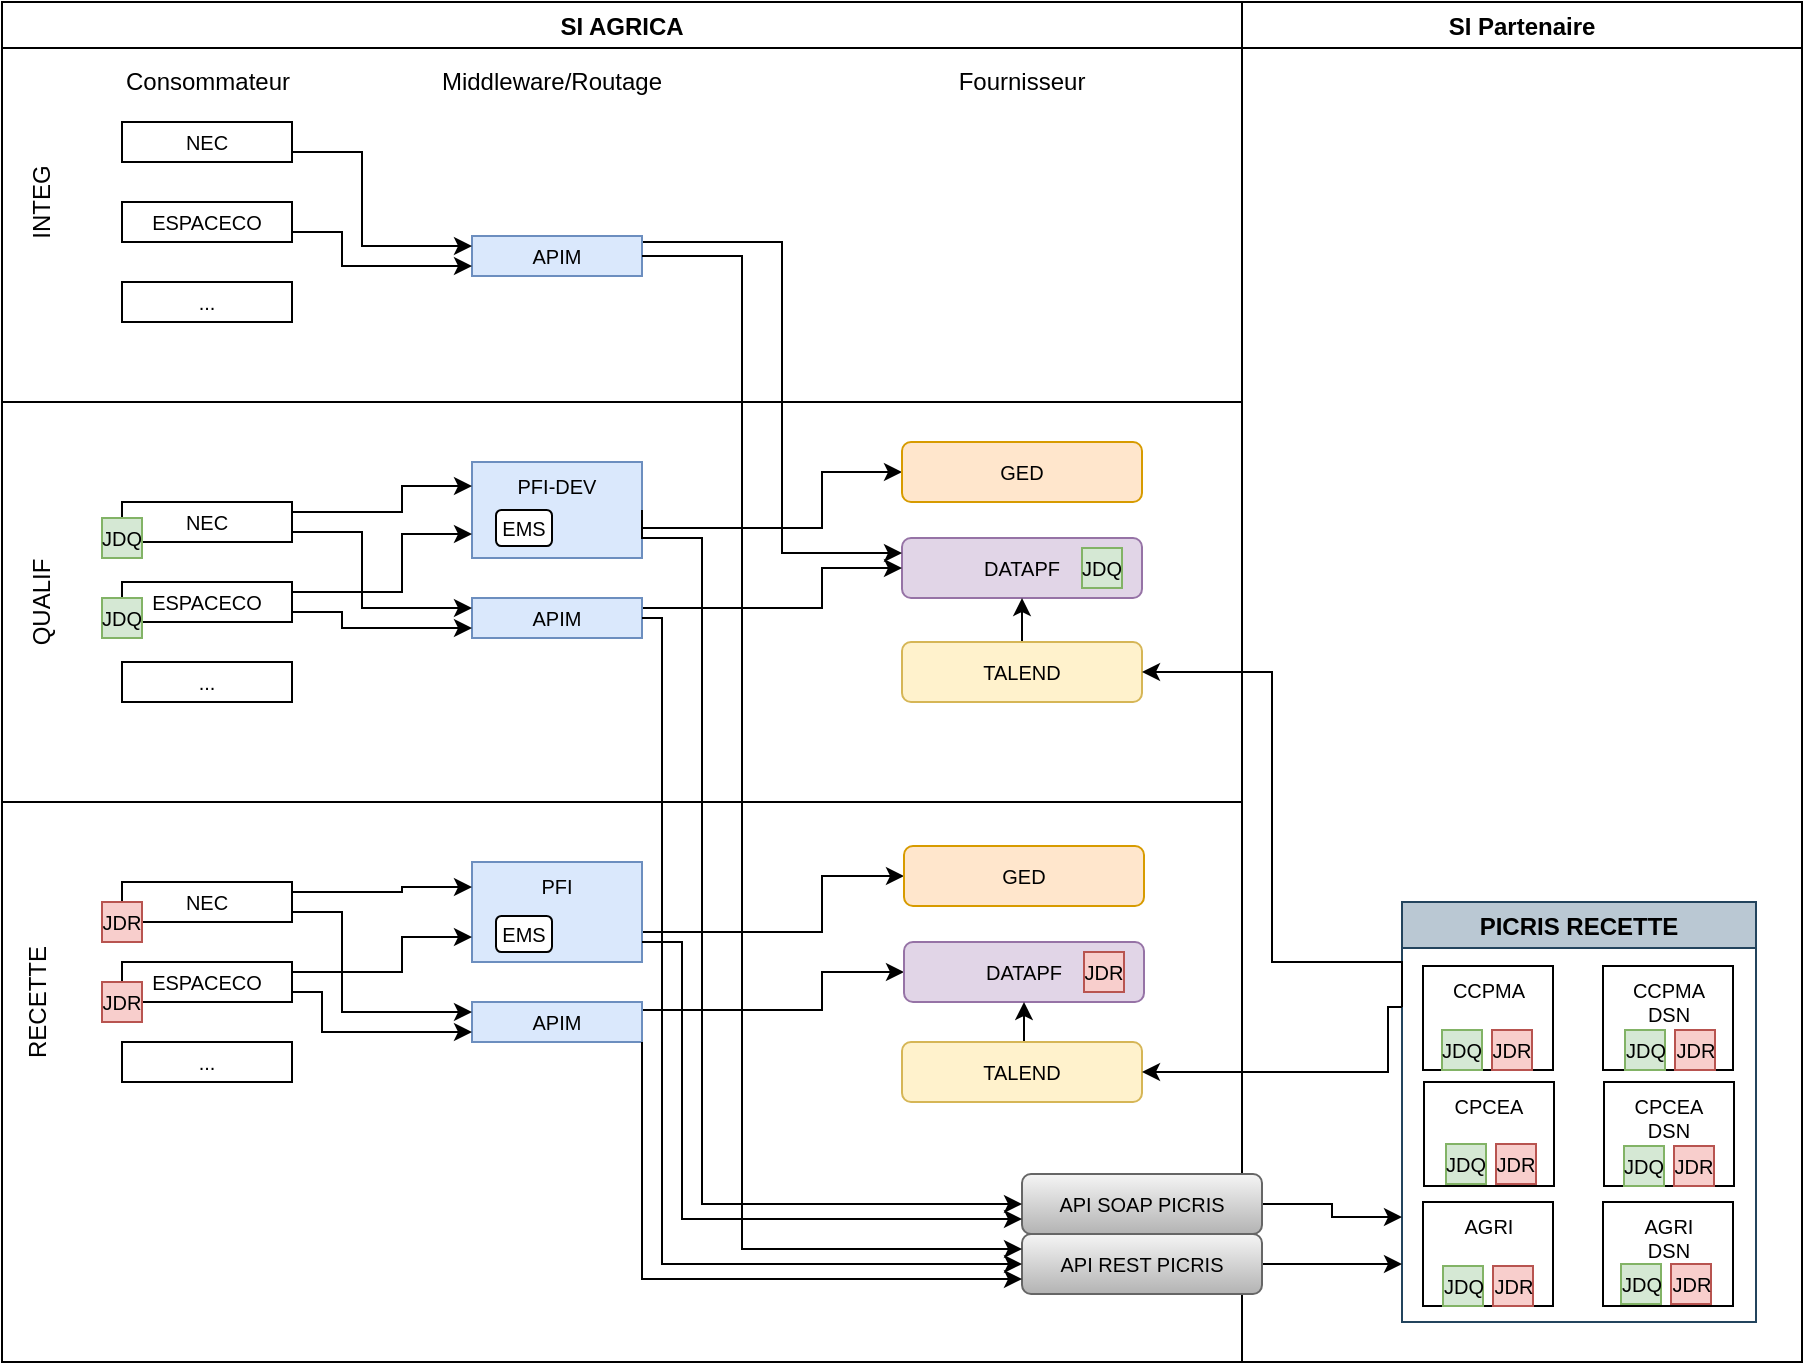 <mxfile version="14.2.5" type="github">
  <diagram id="UtawWkkkuRNCDnRygqRu" name="Page-1">
    <mxGraphModel dx="1104" dy="1046" grid="1" gridSize="10" guides="1" tooltips="1" connect="1" arrows="1" fold="1" page="1" pageScale="1" pageWidth="827" pageHeight="1169" math="0" shadow="0">
      <root>
        <mxCell id="0" />
        <mxCell id="1" parent="0" />
        <mxCell id="fi5G1cxpYTyHCKTgN4Be-5" value="SI AGRICA" style="swimlane;" parent="1" vertex="1">
          <mxGeometry x="10" width="620" height="680" as="geometry" />
        </mxCell>
        <mxCell id="fi5G1cxpYTyHCKTgN4Be-16" value="RECETTE" style="text;html=1;strokeColor=none;fillColor=none;align=center;verticalAlign=middle;whiteSpace=wrap;rounded=0;rotation=-90;" parent="fi5G1cxpYTyHCKTgN4Be-5" vertex="1">
          <mxGeometry x="-2" y="490" width="40" height="20" as="geometry" />
        </mxCell>
        <mxCell id="fi5G1cxpYTyHCKTgN4Be-17" value="QUALIF" style="text;html=1;strokeColor=none;fillColor=none;align=center;verticalAlign=middle;whiteSpace=wrap;rounded=0;rotation=-90;" parent="fi5G1cxpYTyHCKTgN4Be-5" vertex="1">
          <mxGeometry y="290" width="40" height="20" as="geometry" />
        </mxCell>
        <mxCell id="fi5G1cxpYTyHCKTgN4Be-38" value="INTEG" style="text;html=1;strokeColor=none;fillColor=none;align=center;verticalAlign=middle;whiteSpace=wrap;rounded=0;rotation=-90;" parent="fi5G1cxpYTyHCKTgN4Be-5" vertex="1">
          <mxGeometry y="90" width="40" height="20" as="geometry" />
        </mxCell>
        <mxCell id="fi5G1cxpYTyHCKTgN4Be-39" value="DATAPF" style="rounded=1;whiteSpace=wrap;html=1;fontSize=10;fillColor=#e1d5e7;strokeColor=#9673a6;" parent="fi5G1cxpYTyHCKTgN4Be-5" vertex="1">
          <mxGeometry x="450" y="268" width="120" height="30" as="geometry" />
        </mxCell>
        <mxCell id="fi5G1cxpYTyHCKTgN4Be-114" style="edgeStyle=orthogonalEdgeStyle;rounded=0;orthogonalLoop=1;jettySize=auto;html=1;entryX=0;entryY=0.5;entryDx=0;entryDy=0;fontSize=10;exitX=1;exitY=0.25;exitDx=0;exitDy=0;" parent="fi5G1cxpYTyHCKTgN4Be-5" source="fi5G1cxpYTyHCKTgN4Be-41" target="fi5G1cxpYTyHCKTgN4Be-56" edge="1">
          <mxGeometry relative="1" as="geometry">
            <Array as="points">
              <mxPoint x="410" y="263" />
              <mxPoint x="410" y="235" />
            </Array>
          </mxGeometry>
        </mxCell>
        <mxCell id="fi5G1cxpYTyHCKTgN4Be-41" value="PFI-DEV" style="rounded=0;whiteSpace=wrap;html=1;fontSize=10;fillColor=#dae8fc;strokeColor=#6c8ebf;verticalAlign=top;" parent="fi5G1cxpYTyHCKTgN4Be-5" vertex="1">
          <mxGeometry x="235" y="230" width="85" height="48" as="geometry" />
        </mxCell>
        <mxCell id="fi5G1cxpYTyHCKTgN4Be-115" style="edgeStyle=orthogonalEdgeStyle;rounded=0;orthogonalLoop=1;jettySize=auto;html=1;entryX=0;entryY=0.5;entryDx=0;entryDy=0;fontSize=10;exitX=1;exitY=0.25;exitDx=0;exitDy=0;" parent="fi5G1cxpYTyHCKTgN4Be-5" source="fi5G1cxpYTyHCKTgN4Be-42" target="fi5G1cxpYTyHCKTgN4Be-61" edge="1">
          <mxGeometry relative="1" as="geometry">
            <mxPoint x="320" y="460" as="sourcePoint" />
            <Array as="points">
              <mxPoint x="410" y="465" />
              <mxPoint x="410" y="437" />
            </Array>
          </mxGeometry>
        </mxCell>
        <mxCell id="fi5G1cxpYTyHCKTgN4Be-42" value="PFI" style="rounded=0;whiteSpace=wrap;html=1;fontSize=10;fillColor=#dae8fc;strokeColor=#6c8ebf;verticalAlign=top;" parent="fi5G1cxpYTyHCKTgN4Be-5" vertex="1">
          <mxGeometry x="235" y="430" width="85" height="50" as="geometry" />
        </mxCell>
        <mxCell id="fi5G1cxpYTyHCKTgN4Be-80" style="edgeStyle=orthogonalEdgeStyle;rounded=0;orthogonalLoop=1;jettySize=auto;html=1;entryX=0;entryY=0.5;entryDx=0;entryDy=0;fontSize=10;exitX=1;exitY=0.25;exitDx=0;exitDy=0;" parent="fi5G1cxpYTyHCKTgN4Be-5" source="fi5G1cxpYTyHCKTgN4Be-43" target="fi5G1cxpYTyHCKTgN4Be-39" edge="1">
          <mxGeometry relative="1" as="geometry">
            <Array as="points">
              <mxPoint x="410" y="303" />
              <mxPoint x="410" y="283" />
            </Array>
          </mxGeometry>
        </mxCell>
        <mxCell id="fi5G1cxpYTyHCKTgN4Be-43" value="APIM" style="rounded=0;whiteSpace=wrap;html=1;fontSize=10;fillColor=#dae8fc;strokeColor=#6c8ebf;" parent="fi5G1cxpYTyHCKTgN4Be-5" vertex="1">
          <mxGeometry x="235" y="298" width="85" height="20" as="geometry" />
        </mxCell>
        <mxCell id="fi5G1cxpYTyHCKTgN4Be-81" style="edgeStyle=orthogonalEdgeStyle;rounded=0;orthogonalLoop=1;jettySize=auto;html=1;entryX=0;entryY=0.5;entryDx=0;entryDy=0;fontSize=10;exitX=1;exitY=0;exitDx=0;exitDy=0;exitPerimeter=0;" parent="fi5G1cxpYTyHCKTgN4Be-5" target="fi5G1cxpYTyHCKTgN4Be-60" edge="1">
          <mxGeometry relative="1" as="geometry">
            <mxPoint x="320" y="504" as="sourcePoint" />
            <mxPoint x="430" y="489" as="targetPoint" />
            <Array as="points">
              <mxPoint x="410" y="504" />
              <mxPoint x="410" y="485" />
            </Array>
          </mxGeometry>
        </mxCell>
        <mxCell id="fi5G1cxpYTyHCKTgN4Be-44" value="APIM" style="rounded=0;whiteSpace=wrap;html=1;fontSize=10;fillColor=#dae8fc;strokeColor=#6c8ebf;" parent="fi5G1cxpYTyHCKTgN4Be-5" vertex="1">
          <mxGeometry x="235" y="500" width="85" height="20" as="geometry" />
        </mxCell>
        <mxCell id="fi5G1cxpYTyHCKTgN4Be-118" style="edgeStyle=orthogonalEdgeStyle;rounded=0;orthogonalLoop=1;jettySize=auto;html=1;entryX=0;entryY=0.25;entryDx=0;entryDy=0;fontSize=10;" parent="fi5G1cxpYTyHCKTgN4Be-5" target="fi5G1cxpYTyHCKTgN4Be-39" edge="1">
          <mxGeometry relative="1" as="geometry">
            <mxPoint x="320" y="120" as="sourcePoint" />
            <Array as="points">
              <mxPoint x="390" y="120" />
              <mxPoint x="390" y="276" />
            </Array>
          </mxGeometry>
        </mxCell>
        <mxCell id="fi5G1cxpYTyHCKTgN4Be-46" value="APIM" style="rounded=0;whiteSpace=wrap;html=1;fontSize=10;fillColor=#dae8fc;strokeColor=#6c8ebf;" parent="fi5G1cxpYTyHCKTgN4Be-5" vertex="1">
          <mxGeometry x="235" y="117" width="85" height="20" as="geometry" />
        </mxCell>
        <mxCell id="fi5G1cxpYTyHCKTgN4Be-105" style="edgeStyle=orthogonalEdgeStyle;rounded=0;orthogonalLoop=1;jettySize=auto;html=1;entryX=0;entryY=0.25;entryDx=0;entryDy=0;fontSize=10;exitX=1;exitY=0.75;exitDx=0;exitDy=0;" parent="fi5G1cxpYTyHCKTgN4Be-5" source="fi5G1cxpYTyHCKTgN4Be-47" target="fi5G1cxpYTyHCKTgN4Be-46" edge="1">
          <mxGeometry relative="1" as="geometry">
            <Array as="points">
              <mxPoint x="180" y="75" />
              <mxPoint x="180" y="122" />
            </Array>
          </mxGeometry>
        </mxCell>
        <mxCell id="fi5G1cxpYTyHCKTgN4Be-47" value="NEC" style="rounded=0;whiteSpace=wrap;html=1;fontSize=10;" parent="fi5G1cxpYTyHCKTgN4Be-5" vertex="1">
          <mxGeometry x="60" y="60" width="85" height="20" as="geometry" />
        </mxCell>
        <mxCell id="fi5G1cxpYTyHCKTgN4Be-103" style="edgeStyle=orthogonalEdgeStyle;rounded=0;orthogonalLoop=1;jettySize=auto;html=1;entryX=0;entryY=0.75;entryDx=0;entryDy=0;fontSize=10;exitX=1;exitY=0.75;exitDx=0;exitDy=0;" parent="fi5G1cxpYTyHCKTgN4Be-5" source="fi5G1cxpYTyHCKTgN4Be-48" target="fi5G1cxpYTyHCKTgN4Be-46" edge="1">
          <mxGeometry relative="1" as="geometry">
            <Array as="points">
              <mxPoint x="170" y="115" />
              <mxPoint x="170" y="132" />
            </Array>
          </mxGeometry>
        </mxCell>
        <mxCell id="fi5G1cxpYTyHCKTgN4Be-48" value="ESPACECO" style="rounded=0;whiteSpace=wrap;html=1;fontSize=10;" parent="fi5G1cxpYTyHCKTgN4Be-5" vertex="1">
          <mxGeometry x="60" y="100" width="85" height="20" as="geometry" />
        </mxCell>
        <mxCell id="fi5G1cxpYTyHCKTgN4Be-49" value="..." style="rounded=0;whiteSpace=wrap;html=1;fontSize=10;" parent="fi5G1cxpYTyHCKTgN4Be-5" vertex="1">
          <mxGeometry x="60" y="140" width="85" height="20" as="geometry" />
        </mxCell>
        <mxCell id="fi5G1cxpYTyHCKTgN4Be-106" style="edgeStyle=orthogonalEdgeStyle;rounded=0;orthogonalLoop=1;jettySize=auto;html=1;fontSize=10;exitX=1;exitY=0.25;exitDx=0;exitDy=0;" parent="fi5G1cxpYTyHCKTgN4Be-5" source="fi5G1cxpYTyHCKTgN4Be-50" edge="1">
          <mxGeometry relative="1" as="geometry">
            <Array as="points">
              <mxPoint x="200" y="255" />
              <mxPoint x="200" y="242" />
            </Array>
            <mxPoint x="235" y="242" as="targetPoint" />
          </mxGeometry>
        </mxCell>
        <mxCell id="fi5G1cxpYTyHCKTgN4Be-50" value="NEC" style="rounded=0;whiteSpace=wrap;html=1;fontSize=10;" parent="fi5G1cxpYTyHCKTgN4Be-5" vertex="1">
          <mxGeometry x="60" y="250" width="85" height="20" as="geometry" />
        </mxCell>
        <mxCell id="fi5G1cxpYTyHCKTgN4Be-108" style="edgeStyle=orthogonalEdgeStyle;rounded=0;orthogonalLoop=1;jettySize=auto;html=1;entryX=0;entryY=0.75;entryDx=0;entryDy=0;fontSize=10;exitX=1;exitY=0.25;exitDx=0;exitDy=0;" parent="fi5G1cxpYTyHCKTgN4Be-5" source="fi5G1cxpYTyHCKTgN4Be-51" target="fi5G1cxpYTyHCKTgN4Be-41" edge="1">
          <mxGeometry relative="1" as="geometry">
            <Array as="points">
              <mxPoint x="200" y="295" />
              <mxPoint x="200" y="266" />
            </Array>
          </mxGeometry>
        </mxCell>
        <mxCell id="fi5G1cxpYTyHCKTgN4Be-109" style="edgeStyle=orthogonalEdgeStyle;rounded=0;orthogonalLoop=1;jettySize=auto;html=1;entryX=0;entryY=0.75;entryDx=0;entryDy=0;fontSize=10;exitX=1;exitY=0.75;exitDx=0;exitDy=0;" parent="fi5G1cxpYTyHCKTgN4Be-5" source="fi5G1cxpYTyHCKTgN4Be-51" target="fi5G1cxpYTyHCKTgN4Be-43" edge="1">
          <mxGeometry relative="1" as="geometry">
            <Array as="points">
              <mxPoint x="170" y="305" />
              <mxPoint x="170" y="313" />
            </Array>
          </mxGeometry>
        </mxCell>
        <mxCell id="fi5G1cxpYTyHCKTgN4Be-51" value="ESPACECO" style="rounded=0;whiteSpace=wrap;html=1;fontSize=10;" parent="fi5G1cxpYTyHCKTgN4Be-5" vertex="1">
          <mxGeometry x="60" y="290" width="85" height="20" as="geometry" />
        </mxCell>
        <mxCell id="fi5G1cxpYTyHCKTgN4Be-52" value="..." style="rounded=0;whiteSpace=wrap;html=1;fontSize=10;" parent="fi5G1cxpYTyHCKTgN4Be-5" vertex="1">
          <mxGeometry x="60" y="330" width="85" height="20" as="geometry" />
        </mxCell>
        <mxCell id="fi5G1cxpYTyHCKTgN4Be-110" style="edgeStyle=orthogonalEdgeStyle;rounded=0;orthogonalLoop=1;jettySize=auto;html=1;entryX=0;entryY=0.25;entryDx=0;entryDy=0;fontSize=10;exitX=1;exitY=0.25;exitDx=0;exitDy=0;" parent="fi5G1cxpYTyHCKTgN4Be-5" source="fi5G1cxpYTyHCKTgN4Be-53" target="fi5G1cxpYTyHCKTgN4Be-42" edge="1">
          <mxGeometry relative="1" as="geometry">
            <Array as="points">
              <mxPoint x="200" y="445" />
              <mxPoint x="200" y="443" />
            </Array>
          </mxGeometry>
        </mxCell>
        <mxCell id="fi5G1cxpYTyHCKTgN4Be-112" style="edgeStyle=orthogonalEdgeStyle;rounded=0;orthogonalLoop=1;jettySize=auto;html=1;entryX=0;entryY=0.25;entryDx=0;entryDy=0;fontSize=10;exitX=1;exitY=0.75;exitDx=0;exitDy=0;" parent="fi5G1cxpYTyHCKTgN4Be-5" source="fi5G1cxpYTyHCKTgN4Be-53" target="fi5G1cxpYTyHCKTgN4Be-44" edge="1">
          <mxGeometry relative="1" as="geometry">
            <mxPoint x="150" y="450" as="sourcePoint" />
            <Array as="points">
              <mxPoint x="170" y="455" />
              <mxPoint x="170" y="505" />
            </Array>
          </mxGeometry>
        </mxCell>
        <mxCell id="fi5G1cxpYTyHCKTgN4Be-53" value="NEC" style="rounded=0;whiteSpace=wrap;html=1;fontSize=10;" parent="fi5G1cxpYTyHCKTgN4Be-5" vertex="1">
          <mxGeometry x="60" y="440" width="85" height="20" as="geometry" />
        </mxCell>
        <mxCell id="fi5G1cxpYTyHCKTgN4Be-111" style="edgeStyle=orthogonalEdgeStyle;rounded=0;orthogonalLoop=1;jettySize=auto;html=1;entryX=0;entryY=0.75;entryDx=0;entryDy=0;fontSize=10;exitX=1;exitY=0.25;exitDx=0;exitDy=0;" parent="fi5G1cxpYTyHCKTgN4Be-5" source="fi5G1cxpYTyHCKTgN4Be-54" target="fi5G1cxpYTyHCKTgN4Be-42" edge="1">
          <mxGeometry relative="1" as="geometry">
            <Array as="points">
              <mxPoint x="200" y="485" />
              <mxPoint x="200" y="468" />
            </Array>
          </mxGeometry>
        </mxCell>
        <mxCell id="fi5G1cxpYTyHCKTgN4Be-113" style="edgeStyle=orthogonalEdgeStyle;rounded=0;orthogonalLoop=1;jettySize=auto;html=1;entryX=0;entryY=0.75;entryDx=0;entryDy=0;fontSize=10;exitX=1;exitY=0.75;exitDx=0;exitDy=0;" parent="fi5G1cxpYTyHCKTgN4Be-5" source="fi5G1cxpYTyHCKTgN4Be-54" target="fi5G1cxpYTyHCKTgN4Be-44" edge="1">
          <mxGeometry relative="1" as="geometry">
            <Array as="points">
              <mxPoint x="160" y="495" />
              <mxPoint x="160" y="515" />
            </Array>
          </mxGeometry>
        </mxCell>
        <mxCell id="fi5G1cxpYTyHCKTgN4Be-54" value="ESPACECO" style="rounded=0;whiteSpace=wrap;html=1;fontSize=10;" parent="fi5G1cxpYTyHCKTgN4Be-5" vertex="1">
          <mxGeometry x="60" y="480" width="85" height="20" as="geometry" />
        </mxCell>
        <mxCell id="fi5G1cxpYTyHCKTgN4Be-55" value="..." style="rounded=0;whiteSpace=wrap;html=1;fontSize=10;" parent="fi5G1cxpYTyHCKTgN4Be-5" vertex="1">
          <mxGeometry x="60" y="520" width="85" height="20" as="geometry" />
        </mxCell>
        <mxCell id="fi5G1cxpYTyHCKTgN4Be-56" value="GED" style="rounded=1;whiteSpace=wrap;html=1;fontSize=10;fillColor=#ffe6cc;strokeColor=#d79b00;" parent="fi5G1cxpYTyHCKTgN4Be-5" vertex="1">
          <mxGeometry x="450" y="220" width="120" height="30" as="geometry" />
        </mxCell>
        <mxCell id="fi5G1cxpYTyHCKTgN4Be-60" value="DATAPF" style="rounded=1;whiteSpace=wrap;html=1;fontSize=10;fillColor=#e1d5e7;strokeColor=#9673a6;" parent="fi5G1cxpYTyHCKTgN4Be-5" vertex="1">
          <mxGeometry x="451" y="470" width="120" height="30" as="geometry" />
        </mxCell>
        <mxCell id="fi5G1cxpYTyHCKTgN4Be-61" value="GED" style="rounded=1;whiteSpace=wrap;html=1;fontSize=10;fillColor=#ffe6cc;strokeColor=#d79b00;" parent="fi5G1cxpYTyHCKTgN4Be-5" vertex="1">
          <mxGeometry x="451" y="422" width="120" height="30" as="geometry" />
        </mxCell>
        <mxCell id="fi5G1cxpYTyHCKTgN4Be-95" value="JDQ" style="rounded=0;whiteSpace=wrap;html=1;fontSize=10;fillColor=#d5e8d4;strokeColor=#82b366;" parent="fi5G1cxpYTyHCKTgN4Be-5" vertex="1">
          <mxGeometry x="540" y="273" width="20" height="20" as="geometry" />
        </mxCell>
        <mxCell id="fi5G1cxpYTyHCKTgN4Be-96" value="JDR" style="rounded=0;whiteSpace=wrap;html=1;fontSize=10;fillColor=#f8cecc;strokeColor=#b85450;" parent="fi5G1cxpYTyHCKTgN4Be-5" vertex="1">
          <mxGeometry x="541" y="475" width="20" height="20" as="geometry" />
        </mxCell>
        <mxCell id="fi5G1cxpYTyHCKTgN4Be-97" value="JDQ" style="rounded=0;whiteSpace=wrap;html=1;fontSize=10;fillColor=#d5e8d4;strokeColor=#82b366;" parent="fi5G1cxpYTyHCKTgN4Be-5" vertex="1">
          <mxGeometry x="50" y="258" width="20" height="20" as="geometry" />
        </mxCell>
        <mxCell id="fi5G1cxpYTyHCKTgN4Be-98" value="JDQ" style="rounded=0;whiteSpace=wrap;html=1;fontSize=10;fillColor=#d5e8d4;strokeColor=#82b366;" parent="fi5G1cxpYTyHCKTgN4Be-5" vertex="1">
          <mxGeometry x="50" y="298" width="20" height="20" as="geometry" />
        </mxCell>
        <mxCell id="fi5G1cxpYTyHCKTgN4Be-99" value="JDR" style="rounded=0;whiteSpace=wrap;html=1;fontSize=10;fillColor=#f8cecc;strokeColor=#b85450;" parent="fi5G1cxpYTyHCKTgN4Be-5" vertex="1">
          <mxGeometry x="50" y="450" width="20" height="20" as="geometry" />
        </mxCell>
        <mxCell id="fi5G1cxpYTyHCKTgN4Be-100" value="JDR" style="rounded=0;whiteSpace=wrap;html=1;fontSize=10;fillColor=#f8cecc;strokeColor=#b85450;" parent="fi5G1cxpYTyHCKTgN4Be-5" vertex="1">
          <mxGeometry x="50" y="490" width="20" height="20" as="geometry" />
        </mxCell>
        <mxCell id="fi5G1cxpYTyHCKTgN4Be-107" style="edgeStyle=orthogonalEdgeStyle;rounded=0;orthogonalLoop=1;jettySize=auto;html=1;fontSize=10;entryX=0;entryY=0.25;entryDx=0;entryDy=0;exitX=1;exitY=0.75;exitDx=0;exitDy=0;" parent="fi5G1cxpYTyHCKTgN4Be-5" source="fi5G1cxpYTyHCKTgN4Be-50" target="fi5G1cxpYTyHCKTgN4Be-43" edge="1">
          <mxGeometry relative="1" as="geometry">
            <mxPoint x="230" y="300" as="targetPoint" />
            <Array as="points">
              <mxPoint x="180" y="265" />
              <mxPoint x="180" y="303" />
            </Array>
          </mxGeometry>
        </mxCell>
        <mxCell id="BkkZDHYC6QuZQfSpvtJa-2" value="Consommateur" style="text;html=1;strokeColor=none;fillColor=none;align=center;verticalAlign=middle;whiteSpace=wrap;rounded=0;" parent="fi5G1cxpYTyHCKTgN4Be-5" vertex="1">
          <mxGeometry x="77.5" y="30" width="50" height="20" as="geometry" />
        </mxCell>
        <mxCell id="BkkZDHYC6QuZQfSpvtJa-3" value="Middleware/Routage" style="text;html=1;strokeColor=none;fillColor=none;align=center;verticalAlign=middle;whiteSpace=wrap;rounded=0;" parent="fi5G1cxpYTyHCKTgN4Be-5" vertex="1">
          <mxGeometry x="250" y="30" width="50" height="20" as="geometry" />
        </mxCell>
        <mxCell id="BkkZDHYC6QuZQfSpvtJa-4" value="Fournisseur" style="text;html=1;strokeColor=none;fillColor=none;align=center;verticalAlign=middle;whiteSpace=wrap;rounded=0;" parent="fi5G1cxpYTyHCKTgN4Be-5" vertex="1">
          <mxGeometry x="485" y="30" width="50" height="20" as="geometry" />
        </mxCell>
        <mxCell id="C6QLfUmNTLj8EmhHEYac-10" style="edgeStyle=orthogonalEdgeStyle;rounded=0;orthogonalLoop=1;jettySize=auto;html=1;exitX=0.5;exitY=0;exitDx=0;exitDy=0;entryX=0.5;entryY=1;entryDx=0;entryDy=0;" edge="1" parent="fi5G1cxpYTyHCKTgN4Be-5" source="C6QLfUmNTLj8EmhHEYac-1" target="fi5G1cxpYTyHCKTgN4Be-39">
          <mxGeometry relative="1" as="geometry" />
        </mxCell>
        <mxCell id="C6QLfUmNTLj8EmhHEYac-1" value="TALEND" style="rounded=1;whiteSpace=wrap;html=1;fontSize=10;fillColor=#fff2cc;strokeColor=#d6b656;" vertex="1" parent="fi5G1cxpYTyHCKTgN4Be-5">
          <mxGeometry x="450" y="320" width="120" height="30" as="geometry" />
        </mxCell>
        <mxCell id="C6QLfUmNTLj8EmhHEYac-12" style="edgeStyle=orthogonalEdgeStyle;rounded=0;orthogonalLoop=1;jettySize=auto;html=1;exitX=0.5;exitY=0;exitDx=0;exitDy=0;entryX=0.5;entryY=1;entryDx=0;entryDy=0;" edge="1" parent="fi5G1cxpYTyHCKTgN4Be-5" source="C6QLfUmNTLj8EmhHEYac-2" target="fi5G1cxpYTyHCKTgN4Be-60">
          <mxGeometry relative="1" as="geometry" />
        </mxCell>
        <mxCell id="C6QLfUmNTLj8EmhHEYac-2" value="TALEND" style="rounded=1;whiteSpace=wrap;html=1;fontSize=10;fillColor=#fff2cc;strokeColor=#d6b656;" vertex="1" parent="fi5G1cxpYTyHCKTgN4Be-5">
          <mxGeometry x="450" y="520" width="120" height="30" as="geometry" />
        </mxCell>
        <mxCell id="C6QLfUmNTLj8EmhHEYac-15" value="EMS" style="rounded=1;whiteSpace=wrap;html=1;fontSize=10;" vertex="1" parent="fi5G1cxpYTyHCKTgN4Be-5">
          <mxGeometry x="247" y="254" width="28" height="18" as="geometry" />
        </mxCell>
        <mxCell id="C6QLfUmNTLj8EmhHEYac-16" value="EMS" style="rounded=1;whiteSpace=wrap;html=1;fontSize=10;" vertex="1" parent="fi5G1cxpYTyHCKTgN4Be-5">
          <mxGeometry x="247" y="457" width="28" height="18" as="geometry" />
        </mxCell>
        <mxCell id="fi5G1cxpYTyHCKTgN4Be-6" value="SI Partenaire" style="swimlane;" parent="1" vertex="1">
          <mxGeometry x="630" width="280" height="680" as="geometry" />
        </mxCell>
        <mxCell id="fi5G1cxpYTyHCKTgN4Be-8" value="PICRIS RECETTE" style="swimlane;fillColor=#bac8d3;strokeColor=#23445d;" parent="fi5G1cxpYTyHCKTgN4Be-6" vertex="1">
          <mxGeometry x="80" y="450" width="177" height="210" as="geometry">
            <mxRectangle x="42" y="80" width="120" height="23" as="alternateBounds" />
          </mxGeometry>
        </mxCell>
        <mxCell id="fi5G1cxpYTyHCKTgN4Be-63" value="CCPMA" style="rounded=0;whiteSpace=wrap;html=1;fontSize=10;verticalAlign=top;" parent="fi5G1cxpYTyHCKTgN4Be-8" vertex="1">
          <mxGeometry x="10.5" y="32" width="65" height="52" as="geometry" />
        </mxCell>
        <mxCell id="fi5G1cxpYTyHCKTgN4Be-65" value="&lt;div&gt;CCPMA&lt;/div&gt;&lt;div&gt;DSN&lt;/div&gt;" style="rounded=0;whiteSpace=wrap;html=1;fontSize=10;verticalAlign=top;" parent="fi5G1cxpYTyHCKTgN4Be-8" vertex="1">
          <mxGeometry x="100.5" y="32" width="65" height="52" as="geometry" />
        </mxCell>
        <mxCell id="fi5G1cxpYTyHCKTgN4Be-66" value="CPCEA" style="rounded=0;whiteSpace=wrap;html=1;fontSize=10;verticalAlign=top;" parent="fi5G1cxpYTyHCKTgN4Be-8" vertex="1">
          <mxGeometry x="11" y="90" width="65" height="52" as="geometry" />
        </mxCell>
        <mxCell id="fi5G1cxpYTyHCKTgN4Be-67" value="&lt;div&gt;CPCEA&lt;/div&gt;&lt;div&gt;DSN&lt;/div&gt;" style="rounded=0;whiteSpace=wrap;html=1;fontSize=10;verticalAlign=top;" parent="fi5G1cxpYTyHCKTgN4Be-8" vertex="1">
          <mxGeometry x="101" y="90" width="65" height="52" as="geometry" />
        </mxCell>
        <mxCell id="fi5G1cxpYTyHCKTgN4Be-68" value="AGRI" style="rounded=0;whiteSpace=wrap;html=1;fontSize=10;verticalAlign=top;" parent="fi5G1cxpYTyHCKTgN4Be-8" vertex="1">
          <mxGeometry x="10.5" y="150" width="65" height="52" as="geometry" />
        </mxCell>
        <mxCell id="fi5G1cxpYTyHCKTgN4Be-69" value="&lt;div&gt;AGRI&lt;/div&gt;&lt;div&gt;DSN&lt;/div&gt;" style="rounded=0;whiteSpace=wrap;html=1;fontSize=10;verticalAlign=top;" parent="fi5G1cxpYTyHCKTgN4Be-8" vertex="1">
          <mxGeometry x="100.5" y="150" width="65" height="52" as="geometry" />
        </mxCell>
        <mxCell id="fi5G1cxpYTyHCKTgN4Be-82" value="JDQ" style="rounded=0;whiteSpace=wrap;html=1;fontSize=10;fillColor=#d5e8d4;strokeColor=#82b366;" parent="fi5G1cxpYTyHCKTgN4Be-8" vertex="1">
          <mxGeometry x="20" y="64" width="20" height="20" as="geometry" />
        </mxCell>
        <mxCell id="fi5G1cxpYTyHCKTgN4Be-83" value="JDR" style="rounded=0;whiteSpace=wrap;html=1;fontSize=10;fillColor=#f8cecc;strokeColor=#b85450;" parent="fi5G1cxpYTyHCKTgN4Be-8" vertex="1">
          <mxGeometry x="45" y="64" width="20" height="20" as="geometry" />
        </mxCell>
        <mxCell id="fi5G1cxpYTyHCKTgN4Be-85" value="JDQ" style="rounded=0;whiteSpace=wrap;html=1;fontSize=10;fillColor=#d5e8d4;strokeColor=#82b366;" parent="fi5G1cxpYTyHCKTgN4Be-8" vertex="1">
          <mxGeometry x="111.5" y="64" width="20" height="20" as="geometry" />
        </mxCell>
        <mxCell id="fi5G1cxpYTyHCKTgN4Be-86" value="JDR" style="rounded=0;whiteSpace=wrap;html=1;fontSize=10;fillColor=#f8cecc;strokeColor=#b85450;" parent="fi5G1cxpYTyHCKTgN4Be-8" vertex="1">
          <mxGeometry x="136.5" y="64" width="20" height="20" as="geometry" />
        </mxCell>
        <mxCell id="fi5G1cxpYTyHCKTgN4Be-87" value="JDQ" style="rounded=0;whiteSpace=wrap;html=1;fontSize=10;fillColor=#d5e8d4;strokeColor=#82b366;" parent="fi5G1cxpYTyHCKTgN4Be-8" vertex="1">
          <mxGeometry x="22" y="121" width="20" height="20" as="geometry" />
        </mxCell>
        <mxCell id="fi5G1cxpYTyHCKTgN4Be-88" value="JDR" style="rounded=0;whiteSpace=wrap;html=1;fontSize=10;fillColor=#f8cecc;strokeColor=#b85450;" parent="fi5G1cxpYTyHCKTgN4Be-8" vertex="1">
          <mxGeometry x="47" y="121" width="20" height="20" as="geometry" />
        </mxCell>
        <mxCell id="fi5G1cxpYTyHCKTgN4Be-89" value="JDQ" style="rounded=0;whiteSpace=wrap;html=1;fontSize=10;fillColor=#d5e8d4;strokeColor=#82b366;" parent="fi5G1cxpYTyHCKTgN4Be-8" vertex="1">
          <mxGeometry x="111" y="122" width="20" height="20" as="geometry" />
        </mxCell>
        <mxCell id="fi5G1cxpYTyHCKTgN4Be-90" value="JDR" style="rounded=0;whiteSpace=wrap;html=1;fontSize=10;fillColor=#f8cecc;strokeColor=#b85450;" parent="fi5G1cxpYTyHCKTgN4Be-8" vertex="1">
          <mxGeometry x="136" y="122" width="20" height="20" as="geometry" />
        </mxCell>
        <mxCell id="fi5G1cxpYTyHCKTgN4Be-91" value="JDQ" style="rounded=0;whiteSpace=wrap;html=1;fontSize=10;fillColor=#d5e8d4;strokeColor=#82b366;" parent="fi5G1cxpYTyHCKTgN4Be-8" vertex="1">
          <mxGeometry x="20.5" y="182" width="20" height="20" as="geometry" />
        </mxCell>
        <mxCell id="fi5G1cxpYTyHCKTgN4Be-92" value="JDR" style="rounded=0;whiteSpace=wrap;html=1;fontSize=10;fillColor=#f8cecc;strokeColor=#b85450;" parent="fi5G1cxpYTyHCKTgN4Be-8" vertex="1">
          <mxGeometry x="45.5" y="182" width="20" height="20" as="geometry" />
        </mxCell>
        <mxCell id="fi5G1cxpYTyHCKTgN4Be-93" value="JDQ" style="rounded=0;whiteSpace=wrap;html=1;fontSize=10;fillColor=#d5e8d4;strokeColor=#82b366;" parent="fi5G1cxpYTyHCKTgN4Be-8" vertex="1">
          <mxGeometry x="109.5" y="181" width="20" height="20" as="geometry" />
        </mxCell>
        <mxCell id="fi5G1cxpYTyHCKTgN4Be-94" value="JDR" style="rounded=0;whiteSpace=wrap;html=1;fontSize=10;fillColor=#f8cecc;strokeColor=#b85450;" parent="fi5G1cxpYTyHCKTgN4Be-8" vertex="1">
          <mxGeometry x="134.5" y="181" width="20" height="20" as="geometry" />
        </mxCell>
        <mxCell id="fi5G1cxpYTyHCKTgN4Be-15" value="" style="endArrow=none;html=1;" parent="1" edge="1">
          <mxGeometry width="50" height="50" relative="1" as="geometry">
            <mxPoint x="10" y="400" as="sourcePoint" />
            <mxPoint x="630" y="400" as="targetPoint" />
            <Array as="points" />
          </mxGeometry>
        </mxCell>
        <mxCell id="fi5G1cxpYTyHCKTgN4Be-37" value="" style="endArrow=none;html=1;fontSize=10;" parent="1" edge="1">
          <mxGeometry width="50" height="50" relative="1" as="geometry">
            <mxPoint x="10" y="200" as="sourcePoint" />
            <mxPoint x="630" y="200" as="targetPoint" />
          </mxGeometry>
        </mxCell>
        <mxCell id="fi5G1cxpYTyHCKTgN4Be-75" style="edgeStyle=orthogonalEdgeStyle;rounded=0;orthogonalLoop=1;jettySize=auto;html=1;fontSize=10;exitX=1;exitY=0.5;exitDx=0;exitDy=0;" parent="1" source="fi5G1cxpYTyHCKTgN4Be-70" edge="1">
          <mxGeometry relative="1" as="geometry">
            <mxPoint x="710" y="631" as="targetPoint" />
            <Array as="points">
              <mxPoint x="710" y="631" />
            </Array>
            <mxPoint x="693" y="570" as="sourcePoint" />
          </mxGeometry>
        </mxCell>
        <mxCell id="fi5G1cxpYTyHCKTgN4Be-70" value="API REST PICRIS" style="rounded=1;whiteSpace=wrap;html=1;fontSize=10;gradientColor=#b3b3b3;fillColor=#f5f5f5;strokeColor=#666666;" parent="1" vertex="1">
          <mxGeometry x="520" y="616" width="120" height="30" as="geometry" />
        </mxCell>
        <mxCell id="fi5G1cxpYTyHCKTgN4Be-74" style="edgeStyle=orthogonalEdgeStyle;rounded=0;orthogonalLoop=1;jettySize=auto;html=1;fontSize=10;exitX=1;exitY=0.5;exitDx=0;exitDy=0;entryX=0;entryY=0.75;entryDx=0;entryDy=0;" parent="1" source="fi5G1cxpYTyHCKTgN4Be-62" edge="1" target="fi5G1cxpYTyHCKTgN4Be-8">
          <mxGeometry relative="1" as="geometry">
            <mxPoint x="700" y="440" as="targetPoint" />
            <mxPoint x="693" y="540" as="sourcePoint" />
          </mxGeometry>
        </mxCell>
        <mxCell id="fi5G1cxpYTyHCKTgN4Be-62" value="API SOAP PICRIS" style="rounded=1;whiteSpace=wrap;html=1;fontSize=10;gradientColor=#b3b3b3;fillColor=#f5f5f5;strokeColor=#666666;" parent="1" vertex="1">
          <mxGeometry x="520" y="586" width="120" height="30" as="geometry" />
        </mxCell>
        <mxCell id="fi5G1cxpYTyHCKTgN4Be-76" style="edgeStyle=orthogonalEdgeStyle;rounded=0;orthogonalLoop=1;jettySize=auto;html=1;entryX=0;entryY=0.5;entryDx=0;entryDy=0;fontSize=10;exitX=1;exitY=0.5;exitDx=0;exitDy=0;" parent="1" source="fi5G1cxpYTyHCKTgN4Be-41" target="fi5G1cxpYTyHCKTgN4Be-62" edge="1">
          <mxGeometry relative="1" as="geometry">
            <mxPoint x="320" y="268" as="sourcePoint" />
            <Array as="points">
              <mxPoint x="360" y="268" />
              <mxPoint x="360" y="601" />
            </Array>
          </mxGeometry>
        </mxCell>
        <mxCell id="fi5G1cxpYTyHCKTgN4Be-77" style="edgeStyle=orthogonalEdgeStyle;rounded=0;orthogonalLoop=1;jettySize=auto;html=1;entryX=0;entryY=0.75;entryDx=0;entryDy=0;fontSize=10;" parent="1" source="fi5G1cxpYTyHCKTgN4Be-42" target="fi5G1cxpYTyHCKTgN4Be-62" edge="1">
          <mxGeometry relative="1" as="geometry">
            <Array as="points">
              <mxPoint x="350" y="470" />
              <mxPoint x="350" y="609" />
            </Array>
          </mxGeometry>
        </mxCell>
        <mxCell id="fi5G1cxpYTyHCKTgN4Be-78" style="edgeStyle=orthogonalEdgeStyle;rounded=0;orthogonalLoop=1;jettySize=auto;html=1;entryX=0;entryY=0.5;entryDx=0;entryDy=0;fontSize=10;exitX=1;exitY=0.5;exitDx=0;exitDy=0;" parent="1" source="fi5G1cxpYTyHCKTgN4Be-43" target="fi5G1cxpYTyHCKTgN4Be-70" edge="1">
          <mxGeometry relative="1" as="geometry">
            <mxPoint x="320" y="308" as="sourcePoint" />
            <Array as="points">
              <mxPoint x="340" y="308" />
              <mxPoint x="340" y="631" />
            </Array>
          </mxGeometry>
        </mxCell>
        <mxCell id="fi5G1cxpYTyHCKTgN4Be-79" style="edgeStyle=orthogonalEdgeStyle;rounded=0;orthogonalLoop=1;jettySize=auto;html=1;entryX=0;entryY=0.75;entryDx=0;entryDy=0;fontSize=10;" parent="1" source="fi5G1cxpYTyHCKTgN4Be-44" target="fi5G1cxpYTyHCKTgN4Be-70" edge="1">
          <mxGeometry relative="1" as="geometry">
            <Array as="points">
              <mxPoint x="330" y="639" />
            </Array>
          </mxGeometry>
        </mxCell>
        <mxCell id="fi5G1cxpYTyHCKTgN4Be-119" style="edgeStyle=orthogonalEdgeStyle;rounded=0;orthogonalLoop=1;jettySize=auto;html=1;entryX=0;entryY=0.25;entryDx=0;entryDy=0;fontSize=10;" parent="1" source="fi5G1cxpYTyHCKTgN4Be-46" target="fi5G1cxpYTyHCKTgN4Be-70" edge="1">
          <mxGeometry relative="1" as="geometry">
            <Array as="points">
              <mxPoint x="380" y="127" />
              <mxPoint x="380" y="624" />
            </Array>
          </mxGeometry>
        </mxCell>
        <mxCell id="C6QLfUmNTLj8EmhHEYac-5" style="edgeStyle=orthogonalEdgeStyle;rounded=0;orthogonalLoop=1;jettySize=auto;html=1;exitX=0;exitY=0.25;exitDx=0;exitDy=0;entryX=1;entryY=0.5;entryDx=0;entryDy=0;" edge="1" parent="1" source="fi5G1cxpYTyHCKTgN4Be-8" target="C6QLfUmNTLj8EmhHEYac-1">
          <mxGeometry relative="1" as="geometry">
            <Array as="points">
              <mxPoint x="710" y="480" />
              <mxPoint x="645" y="480" />
              <mxPoint x="645" y="335" />
            </Array>
          </mxGeometry>
        </mxCell>
        <mxCell id="C6QLfUmNTLj8EmhHEYac-8" style="edgeStyle=orthogonalEdgeStyle;rounded=0;orthogonalLoop=1;jettySize=auto;html=1;exitX=0;exitY=0.25;exitDx=0;exitDy=0;entryX=1;entryY=0.5;entryDx=0;entryDy=0;" edge="1" parent="1" source="fi5G1cxpYTyHCKTgN4Be-8" target="C6QLfUmNTLj8EmhHEYac-2">
          <mxGeometry relative="1" as="geometry">
            <mxPoint x="703" y="351" as="sourcePoint" />
            <mxPoint x="580" y="335" as="targetPoint" />
            <Array as="points">
              <mxPoint x="703" y="503" />
              <mxPoint x="703" y="535" />
            </Array>
          </mxGeometry>
        </mxCell>
      </root>
    </mxGraphModel>
  </diagram>
</mxfile>
